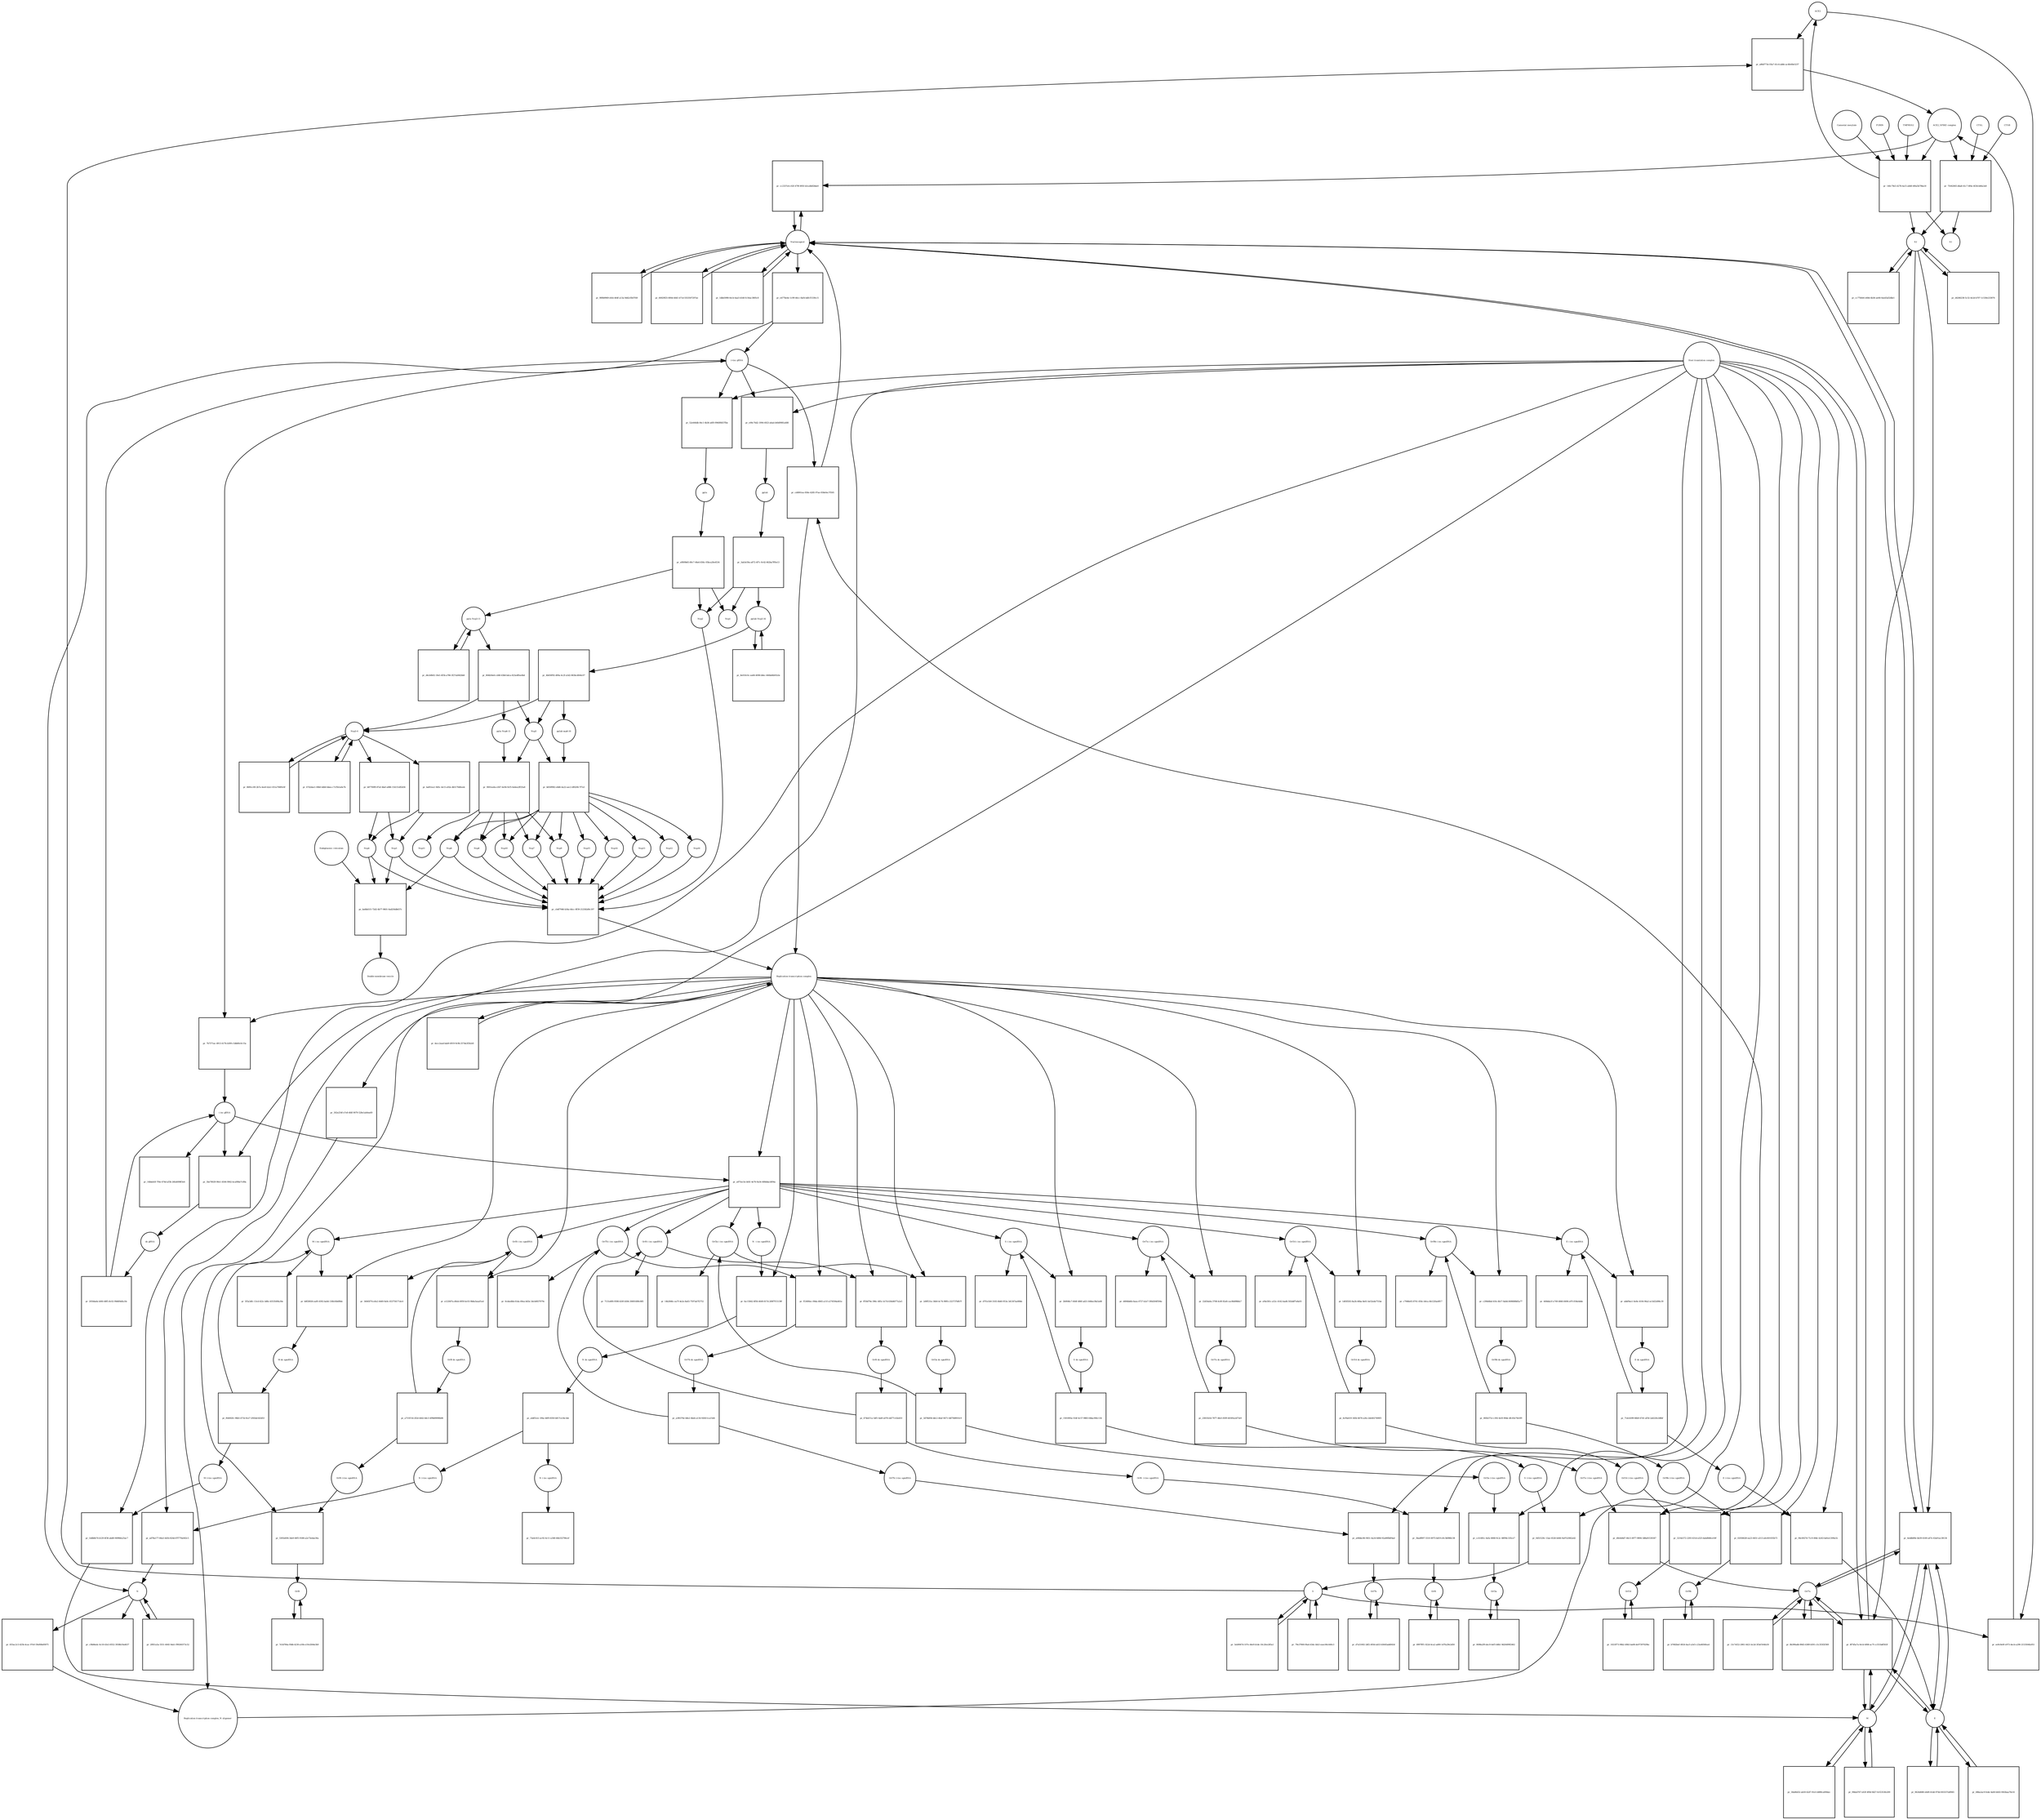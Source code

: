 strict digraph  {
ACE2 [annotation="", bipartite=0, cls=macromolecule, fontsize=4, label=ACE2, shape=circle];
"pr_a86d773e-03a7-41c4-ab8e-ac4fe60e5237" [annotation="", bipartite=1, cls=process, fontsize=4, label="pr_a86d773e-03a7-41c4-ab8e-ac4fe60e5237", shape=square];
"ACE2_SPIKE complex" [annotation="", bipartite=0, cls=complex, fontsize=4, label="ACE2_SPIKE complex", shape=circle];
S [annotation=urn_miriam_uniprot_P0DTC2, bipartite=0, cls=macromolecule, fontsize=4, label=S, shape=circle];
Nucleocapsid [annotation="urn_miriam_obo.go_GO%3A0019013", bipartite=0, cls=complex, fontsize=4, label=Nucleocapsid, shape=circle];
"pr_cc2337e4-c02f-479f-895f-b3ca4b82bbe0" [annotation="", bipartite=1, cls=process, fontsize=4, label="pr_cc2337e4-c02f-479f-895f-b3ca4b82bbe0", shape=square];
"pr_75042065-dba8-41c7-8f4e-4f20cb66a3e8" [annotation="", bipartite=1, cls=process, fontsize=4, label="pr_75042065-dba8-41c7-8f4e-4f20cb66a3e8", shape=square];
S2 [annotation=urn_miriam_interpro_IPR002552, bipartite=0, cls=macromolecule, fontsize=4, label=S2, shape=circle];
CTSB [annotation="", bipartite=0, cls=macromolecule, fontsize=4, label=CTSB, shape=circle];
CTSL [annotation="", bipartite=0, cls=macromolecule, fontsize=4, label=CTSL, shape=circle];
S1 [annotation=urn_miriam_interpro_IPR002551, bipartite=0, cls=macromolecule, fontsize=4, label=S1, shape=circle];
"pr_ee9c8e0f-e973-4ecb-a290-2153504fa951" [annotation="", bipartite=1, cls=process, fontsize=4, label="pr_ee9c8e0f-e973-4ecb-a290-2153504fa951", shape=square];
"pr_8f7d5a7a-0e1d-4f68-ac7f-cc551bdf563f" [annotation="", bipartite=1, cls=process, fontsize=4, label="pr_8f7d5a7a-0e1d-4f68-ac7f-cc551bdf563f", shape=square];
E [annotation=urn_miriam_uniprot_P0DTC4, bipartite=0, cls=macromolecule, fontsize=4, label=E, shape=circle];
M [annotation=urn_miriam_uniprot_P0DTC5, bipartite=0, cls=macromolecule, fontsize=4, label=M, shape=circle];
Orf7a [annotation=urn_miriam_uniprot_P0DTC7, bipartite=0, cls=macromolecule, fontsize=4, label=Orf7a, shape=circle];
"pr_e477be4e-1c99-46cc-8af4-bdfcf1539cc5" [annotation="", bipartite=1, cls=process, fontsize=4, label="pr_e477be4e-1c99-46cc-8af4-bdfcf1539cc5", shape=square];
"(+)ss gRNA" [annotation=urn_miriam_refseq_NC_045512, bipartite=0, cls="nucleic acid feature", fontsize=4, label="(+)ss gRNA", shape=circle];
N [annotation=urn_miriam_uniprot_P0DTC9, bipartite=0, cls="macromolecule multimer", fontsize=4, label=N, shape=circle];
"pr_989b9969-efeb-464f-a13a-9d42cfb47f49" [annotation="", bipartite=1, cls=process, fontsize=4, label="pr_989b9969-efeb-464f-a13a-9d42cfb47f49", shape=square];
"pr_60029f25-800d-40d1-b71d-5553507297ae" [annotation="", bipartite=1, cls=process, fontsize=4, label="pr_60029f25-800d-40d1-b71d-5553507297ae", shape=square];
"pr_c9b84edc-6c18-43e3-8552-3938b19a4637" [annotation="", bipartite=1, cls=process, fontsize=4, label="pr_c9b84edc-6c18-43e3-8552-3938b19a4637", shape=square];
"pr_2f851a5a-5551-4045-9ab1-f99260373c52" [annotation="", bipartite=1, cls=process, fontsize=4, label="pr_2f851a5a-5551-4045-9ab1-f99260373c52", shape=square];
"N (+)ss sgmRNA" [annotation=urn_miriam_ncbigene_43740575, bipartite=0, cls="nucleic acid feature", fontsize=4, label="N (+)ss sgmRNA", shape=circle];
"pr_ad78a177-66a5-4d1b-824d-87f770a043c5" [annotation="", bipartite=1, cls=process, fontsize=4, label="pr_ad78a177-66a5-4d1b-824d-87f770a043c5", shape=square];
"Host translation complex" [annotation="urn_miriam_obo.go_GO%3A0070992", bipartite=0, cls=complex, fontsize=4, label="Host translation complex", shape=circle];
"pr_1dbb5998-0ecb-4aa5-b540-fc56ac3805c8" [annotation="", bipartite=1, cls=process, fontsize=4, label="pr_1dbb5998-0ecb-4aa5-b540-fc56ac3805c8", shape=square];
"pr_140c79e5-4278-4a15-a8d0-4f6a5b79ba18" [annotation="", bipartite=1, cls=process, fontsize=4, label="pr_140c79e5-4278-4a15-a8d0-4f6a5b79ba18", shape=square];
FURIN [annotation="", bipartite=0, cls=macromolecule, fontsize=4, label=FURIN, shape=circle];
TMPRSS2 [annotation="", bipartite=0, cls=macromolecule, fontsize=4, label=TMPRSS2, shape=circle];
"Camostat mesylate" [annotation="urn_miriam_pubchem.compound_2536", bipartite=0, cls="simple chemical", fontsize=4, label="Camostat mesylate", shape=circle];
"pr_d4266238-5c32-4e2d-b707-1c530e233876" [annotation="", bipartite=1, cls=process, fontsize=4, label="pr_d4266238-5c32-4e2d-b707-1c530e233876", shape=square];
"Replication transcription complex_N oligomer" [annotation="", bipartite=0, cls=complex, fontsize=4, label="Replication transcription complex_N oligomer", shape=circle];
"pr_cd4901ea-058e-4285-97ae-058e0ec7f505" [annotation="", bipartite=1, cls=process, fontsize=4, label="pr_cd4901ea-058e-4285-97ae-058e0ec7f505", shape=square];
"Replication transcription complex" [annotation="", bipartite=0, cls=complex, fontsize=4, label="Replication transcription complex", shape=circle];
"pr_4eddb89e-bb39-4169-a47e-43a01ac38134" [annotation="", bipartite=1, cls=process, fontsize=4, label="pr_4eddb89e-bb39-4169-a47e-43a01ac38134", shape=square];
"pr_cc77b0e6-e68d-4b36-ae66-0aed3af2dbe1" [annotation="", bipartite=1, cls=process, fontsize=4, label="pr_cc77b0e6-e68d-4b36-ae66-0aed3af2dbe1", shape=square];
"pp1a Nsp3-11" [annotation=urn_miriam_uniprot_P0DTC1, bipartite=0, cls=macromolecule, fontsize=4, label="pp1a Nsp3-11", shape=circle];
"pr_804b56e6-cd48-43b8-bdca-823a4ffee4bd" [annotation="", bipartite=1, cls=process, fontsize=4, label="pr_804b56e6-cd48-43b8-bdca-823a4ffee4bd", shape=square];
"pp1a Nsp6-11" [annotation=urn_miriam_uniprot_P0DTC1, bipartite=0, cls=macromolecule, fontsize=4, label="pp1a Nsp6-11", shape=circle];
"Nsp3-4" [annotation="urn_miriam_ncbiprotein_YP_009725299|urn_miriam_ncbiprotein_YP_009725300", bipartite=0, cls=macromolecule, fontsize=4, label="Nsp3-4", shape=circle];
Nsp5 [annotation=urn_miriam_ncbiprotein_YP_009725301, bipartite=0, cls="macromolecule multimer", fontsize=4, label=Nsp5, shape=circle];
"Endoplasmic reticulum" [annotation="urn_miriam_obo.go_GO%3A0005783", bipartite=0, cls=complex, fontsize=4, label="Endoplasmic reticulum", shape=circle];
"pr_ba6bb515-72d2-4b77-9601-0ad256db637c" [annotation="", bipartite=1, cls=process, fontsize=4, label="pr_ba6bb515-72d2-4b77-9601-0ad256db637c", shape=square];
"Double-membrane vesicle" [annotation="urn_miriam_obo.go_GO%3A0039718", bipartite=0, cls=complex, fontsize=4, label="Double-membrane vesicle", shape=circle];
Nsp4 [annotation=urn_miriam_ncbiprotein_YP_009725300, bipartite=0, cls=macromolecule, fontsize=4, label=Nsp4, shape=circle];
Nsp3 [annotation=urn_miriam_ncbiprotein_YP_009725299, bipartite=0, cls=macromolecule, fontsize=4, label=Nsp3, shape=circle];
Nsp6 [annotation=urn_miriam_ncbiprotein_YP_009725302, bipartite=0, cls=macromolecule, fontsize=4, label=Nsp6, shape=circle];
"pr_d4cb0b02-18e5-4f3b-a786-3f27ab942bb0" [annotation="", bipartite=1, cls=process, fontsize=4, label="pr_d4cb0b02-18e5-4f3b-a786-3f27ab942bb0", shape=square];
"pr_86f0cc69-2b7a-4ee0-b2a1-651a706f0c6f" [annotation="", bipartite=1, cls=process, fontsize=4, label="pr_86f0cc69-2b7a-4ee0-b2a1-651a706f0c6f", shape=square];
"pp1ab Nsp3-16" [annotation=urn_miriam_uniprot_P0DTD1, bipartite=0, cls=macromolecule, fontsize=4, label="pp1ab Nsp3-16", shape=circle];
"pr_8e010c0c-ea68-4098-b8ec-666bd4b91b3e" [annotation="", bipartite=1, cls=process, fontsize=4, label="pr_8e010c0c-ea68-4098-b8ec-666bd4b91b3e", shape=square];
"pr_4b650f92-d09a-4c2f-a5d2-863bcd044c07" [annotation="", bipartite=1, cls=process, fontsize=4, label="pr_4b650f92-d09a-4c2f-a5d2-863bcd044c07", shape=square];
"pp1ab nsp6-16" [annotation=urn_miriam_uniprot_P0DTD1, bipartite=0, cls=macromolecule, fontsize=4, label="pp1ab nsp6-16", shape=circle];
"pr_58a86d32-ab59-42d7-91e5-b889ca0f4bec" [annotation="", bipartite=1, cls=process, fontsize=4, label="pr_58a86d32-ab59-42d7-91e5-b889ca0f4bec", shape=square];
"pr_9624d680-e6d9-41dd-974d-003337edf065" [annotation="", bipartite=1, cls=process, fontsize=4, label="pr_9624d680-e6d9-41dd-974d-003337edf065", shape=square];
"pr_79e37660-f6a4-43dc-bfa5-eaec66c440c3" [annotation="", bipartite=1, cls=process, fontsize=4, label="pr_79e37660-f6a4-43dc-bfa5-eaec66c440c3", shape=square];
"pr_99da4767-e63f-4f9d-9d27-0cf2353fe209" [annotation="", bipartite=1, cls=process, fontsize=4, label="pr_99da4767-e63f-4f9d-9d27-0cf2353fe209", shape=square];
"pr_68ba2ac9-fede-4a60-b643-f402baa70e16" [annotation="", bipartite=1, cls=process, fontsize=4, label="pr_68ba2ac9-fede-4a60-b643-f402baa70e16", shape=square];
"pr_5eb9047d-107e-44e9-b1de-10c2fee285a1" [annotation="", bipartite=1, cls=process, fontsize=4, label="pr_5eb9047d-107e-44e9-b1de-10c2fee285a1", shape=square];
"pr_13c7ef22-2061-4421-bc2d-3f3ef164fa50" [annotation="", bipartite=1, cls=process, fontsize=4, label="pr_13c7ef22-2061-4421-bc2d-3f3ef164fa50", shape=square];
Orf6 [annotation=urn_miriam_uniprot_P0DTC6, bipartite=0, cls=macromolecule, fontsize=4, label=Orf6, shape=circle];
"pr_8997fff1-022d-4ca2-ad00-1d7fa29e2d50" [annotation="", bipartite=1, cls=process, fontsize=4, label="pr_8997fff1-022d-4ca2-ad00-1d7fa29e2d50", shape=square];
Orf3a [annotation=urn_miriam_uniprot_P0DTC3, bipartite=0, cls=macromolecule, fontsize=4, label=Orf3a, shape=circle];
"pr_0698a2f9-dec9-4ef5-b8b1-9d26499f2462" [annotation="", bipartite=1, cls=process, fontsize=4, label="pr_0698a2f9-dec9-4ef5-b8b1-9d26499f2462", shape=square];
Orf8 [annotation=urn_miriam_uniprot_P0DTC8, bipartite=0, cls=macromolecule, fontsize=4, label=Orf8, shape=circle];
"pr_7e5d784a-f0db-4230-a10b-e19cd364e3b9" [annotation="", bipartite=1, cls=process, fontsize=4, label="pr_7e5d784a-f0db-4230-a10b-e19cd364e3b9", shape=square];
Orf9b [annotation=urn_miriam_uniprot_P0DTD2, bipartite=0, cls=macromolecule, fontsize=4, label=Orf9b, shape=circle];
"pr_b7682bef-4924-4acf-a3e5-c23a4656fea4" [annotation="", bipartite=1, cls=process, fontsize=4, label="pr_b7682bef-4924-4acf-a3e5-c23a4656fea4", shape=square];
Orf14 [annotation=urn_miriam_uniprot_P0DTD3, bipartite=0, cls=macromolecule, fontsize=4, label=Orf14, shape=circle];
"pr_1021ff73-96b2-49b5-ba08-de97397029bc" [annotation="", bipartite=1, cls=process, fontsize=4, label="pr_1021ff73-96b2-49b5-ba08-de97397029bc", shape=square];
Orf7b [annotation=urn_miriam_uniprot_P0DTD8, bipartite=0, cls=macromolecule, fontsize=4, label=Orf7b, shape=circle];
"pr_d7a51602-2df2-493d-ab53-b5645add043d" [annotation="", bipartite=1, cls=process, fontsize=4, label="pr_d7a51602-2df2-493d-ab53-b5645add043d", shape=square];
"pr_8b390adb-89d3-4389-b591-c5c355f2f369" [annotation="", bipartite=1, cls=process, fontsize=4, label="pr_8b390adb-89d3-4389-b591-c5c355f2f369", shape=square];
"M (+)ss sgmRNA" [annotation="", bipartite=0, cls="nucleic acid feature", fontsize=4, label="M (+)ss sgmRNA", shape=circle];
"pr_1ddb6b74-b129-4f36-abd8-9499bfa25ac7" [annotation="", bipartite=1, cls=process, fontsize=4, label="pr_1ddb6b74-b129-4f36-abd8-9499bfa25ac7", shape=square];
"E (+)ss sgmRNA" [annotation="", bipartite=0, cls="nucleic acid feature", fontsize=4, label="E (+)ss sgmRNA", shape=circle];
"pr_94c6927d-71c9-49dc-b243-befee1309a1b" [annotation="", bipartite=1, cls=process, fontsize=4, label="pr_94c6927d-71c9-49dc-b243-befee1309a1b", shape=square];
"S (+)ss sgmRNA" [annotation="", bipartite=0, cls="nucleic acid feature", fontsize=4, label="S (+)ss sgmRNA", shape=circle];
"pr_0d51529c-13ae-4526-b446-9a97a5062a42" [annotation="", bipartite=1, cls=process, fontsize=4, label="pr_0d51529c-13ae-4526-b446-9a97a5062a42", shape=square];
"Orf7a (+)ss sgmRNA" [annotation="", bipartite=0, cls="nucleic acid feature", fontsize=4, label="Orf7a (+)ss sgmRNA", shape=circle];
"pr_d0e4d4d7-46c5-4977-9894-3d8a81530347" [annotation="", bipartite=1, cls=process, fontsize=4, label="pr_d0e4d4d7-46c5-4977-9894-3d8a81530347", shape=square];
"Orf6  (+)ss sgmRNA" [annotation="", bipartite=0, cls="nucleic acid feature", fontsize=4, label="Orf6  (+)ss sgmRNA", shape=circle];
"pr_3badf897-5510-4975-bd19-e9c3bf88b138" [annotation="", bipartite=1, cls=process, fontsize=4, label="pr_3badf897-5510-4975-bd19-e9c3bf88b138", shape=square];
"Orf3a (+)ss sgmRNA" [annotation="", bipartite=0, cls="nucleic acid feature", fontsize=4, label="Orf3a (+)ss sgmRNA", shape=circle];
"pr_ccfc681c-4efa-4068-9c2c-48f94c335ce7" [annotation="", bipartite=1, cls=process, fontsize=4, label="pr_ccfc681c-4efa-4068-9c2c-48f94c335ce7", shape=square];
"Orf8 (+)ss sgmRNA" [annotation="", bipartite=0, cls="nucleic acid feature", fontsize=4, label="Orf8 (+)ss sgmRNA", shape=circle];
"pr_5305e694-3de9-40f5-9188-a2e73edae36a" [annotation="", bipartite=1, cls=process, fontsize=4, label="pr_5305e694-3de9-40f5-9188-a2e73edae36a", shape=square];
"Orf9b (+)ss sgmRNA" [annotation="", bipartite=0, cls="nucleic acid feature", fontsize=4, label="Orf9b (+)ss sgmRNA", shape=circle];
"pr_02036628-ea23-4651-a513-a6c601035b73" [annotation="", bipartite=1, cls=process, fontsize=4, label="pr_02036628-ea23-4651-a513-a6c601035b73", shape=square];
"Orf14 (+)ss sgmRNA" [annotation="", bipartite=0, cls="nucleic acid feature", fontsize=4, label="Orf14 (+)ss sgmRNA", shape=circle];
"pr_3216e572-2293-431d-a525-babd9d6ce50f" [annotation="", bipartite=1, cls=process, fontsize=4, label="pr_3216e572-2293-431d-a525-babd9d6ce50f", shape=square];
"Orf7b (+)ss sgmRNA" [annotation="", bipartite=0, cls="nucleic acid feature", fontsize=4, label="Orf7b (+)ss sgmRNA", shape=circle];
"pr_a06bbc86-9451-4a24-8d9d-92a80fb6f4ad" [annotation="", bipartite=1, cls=process, fontsize=4, label="pr_a06bbc86-9451-4a24-8d9d-92a80fb6f4ad", shape=square];
"(-)ss gRNA" [annotation=urn_miriam_refseq_NC_045512, bipartite=0, cls="nucleic acid feature", fontsize=4, label="(-)ss gRNA", shape=circle];
"pr_14bbeb5f-7f4e-474d-af3b-24fa6098f3e4" [annotation="", bipartite=1, cls=process, fontsize=4, label="pr_14bbeb5f-7f4e-474d-af3b-24fa6098f3e4", shape=square];
"pr_655ac2c5-425b-4cac-97e0-59ef68ef0075" [annotation="", bipartite=1, cls=process, fontsize=4, label="pr_655ac2c5-425b-4cac-97e0-59ef68ef0075", shape=square];
"pr_7b7371ac-4913-417b-b309-c5db80c0c15a" [annotation="", bipartite=1, cls=process, fontsize=4, label="pr_7b7371ac-4913-417b-b309-c5db80c0c15a", shape=square];
"M (-)ss sgmRNA" [annotation=urn_miriam_ncbigene_43740571, bipartite=0, cls="nucleic acid feature", fontsize=4, label="M (-)ss sgmRNA", shape=circle];
"pr_5f5a3dfc-13cd-422c-b8fe-4353549fa30e" [annotation="", bipartite=1, cls=process, fontsize=4, label="pr_5f5a3dfc-13cd-422c-b8fe-4353549fa30e", shape=square];
"E (-)ss sgmRNA" [annotation=urn_miriam_ncbigene_43740570, bipartite=0, cls="nucleic acid feature", fontsize=4, label="E (-)ss sgmRNA", shape=circle];
"pr_449dda1f-e749-4840-8496-e97c934e4dde" [annotation="", bipartite=1, cls=process, fontsize=4, label="pr_449dda1f-e749-4840-8496-e97c934e4dde", shape=square];
"S (-)ss sgmRNA" [annotation="", bipartite=0, cls="nucleic acid feature", fontsize=4, label="S (-)ss sgmRNA", shape=circle];
"pr_d7f1e1b9-3183-4b40-953e-3d1367ae80bb" [annotation="", bipartite=1, cls=process, fontsize=4, label="pr_d7f1e1b9-3183-4b40-953e-3d1367ae80bb", shape=square];
"Orf7a (-)ss sgmRNA" [annotation="", bipartite=0, cls="nucleic acid feature", fontsize=4, label="Orf7a (-)ss sgmRNA", shape=circle];
"pr_d494bb6b-0aea-4727-b2e7-5f6d204f594e" [annotation="", bipartite=1, cls=process, fontsize=4, label="pr_d494bb6b-0aea-4727-b2e7-5f6d204f594e", shape=square];
"Orf6 (-)ss sgmRNA" [annotation="", bipartite=0, cls="nucleic acid feature", fontsize=4, label="Orf6 (-)ss sgmRNA", shape=circle];
"pr_7131e8f8-9598-420f-b584-30691689c885" [annotation="", bipartite=1, cls=process, fontsize=4, label="pr_7131e8f8-9598-420f-b584-30691689c885", shape=square];
"Orf3a (-)ss sgmRNA" [annotation="", bipartite=0, cls="nucleic acid feature", fontsize=4, label="Orf3a (-)ss sgmRNA", shape=circle];
"pr_14b2846c-ea7f-4e2e-8a63-7597ab7f2752" [annotation="", bipartite=1, cls=process, fontsize=4, label="pr_14b2846c-ea7f-4e2e-8a63-7597ab7f2752", shape=square];
"Orf8 (-)ss sgmRNA" [annotation="", bipartite=0, cls="nucleic acid feature", fontsize=4, label="Orf8 (-)ss sgmRNA", shape=circle];
"pr_34045f74-e0e2-4449-9a9c-653756171dc4" [annotation="", bipartite=1, cls=process, fontsize=4, label="pr_34045f74-e0e2-4449-9a9c-653756171dc4", shape=square];
"Orf9b (-)ss sgmRNA" [annotation="", bipartite=0, cls="nucleic acid feature", fontsize=4, label="Orf9b (-)ss sgmRNA", shape=circle];
"pr_c7948e65-8741-456c-b0ca-4b122fae8f17" [annotation="", bipartite=1, cls=process, fontsize=4, label="pr_c7948e65-8741-456c-b0ca-4b122fae8f17", shape=square];
"Orf14 (-)ss sgmRNA" [annotation="", bipartite=0, cls="nucleic acid feature", fontsize=4, label="Orf14 (-)ss sgmRNA", shape=circle];
"pr_ef4e581c-a52c-4142-bad6-502ddf7e8a93" [annotation="", bipartite=1, cls=process, fontsize=4, label="pr_ef4e581c-a52c-4142-bad6-502ddf7e8a93", shape=square];
"Orf7b (-)ss sgmRNA" [annotation="", bipartite=0, cls="nucleic acid feature", fontsize=4, label="Orf7b (-)ss sgmRNA", shape=circle];
"pr_0cdeedbb-61da-49ea-b63e-3dcb0837079c" [annotation="", bipartite=1, cls=process, fontsize=4, label="pr_0cdeedbb-61da-49ea-b63e-3dcb0837079c", shape=square];
"pr_5be78029-90e1-4504-9942-bca99be7c89a" [annotation="", bipartite=1, cls=process, fontsize=4, label="pr_5be78029-90e1-4504-9942-bca99be7c89a", shape=square];
"ds gRNA" [annotation=urn_miriam_refseq_NC_045512, bipartite=0, cls="nucleic acid feature", fontsize=4, label="ds gRNA", shape=circle];
"pr_b8f28026-eaf0-4392-ba0d-136b16b6f8dc" [annotation="", bipartite=1, cls=process, fontsize=4, label="pr_b8f28026-eaf0-4392-ba0d-136b16b6f8dc", shape=square];
"M ds sgmRNA" [annotation="", bipartite=0, cls="nucleic acid feature", fontsize=4, label="M ds sgmRNA", shape=circle];
"pr_abbf9ee1-0e9e-4104-96a2-ec5d22d96c39" [annotation="", bipartite=1, cls=process, fontsize=4, label="pr_abbf9ee1-0e9e-4104-96a2-ec5d22d96c39", shape=square];
"E ds sgmRNA" [annotation="", bipartite=0, cls="nucleic acid feature", fontsize=4, label="E ds sgmRNA", shape=circle];
"pr_2b9046c7-664f-486f-ad21-648ee38a5a68" [annotation="", bipartite=1, cls=process, fontsize=4, label="pr_2b9046c7-664f-486f-ad21-648ee38a5a68", shape=square];
"S ds sgmRNA" [annotation="", bipartite=0, cls="nucleic acid feature", fontsize=4, label="S ds sgmRNA", shape=circle];
"pr_22d54a0a-3708-4c8f-82e8-cac86d98bfa7" [annotation="", bipartite=1, cls=process, fontsize=4, label="pr_22d54a0a-3708-4c8f-82e8-cac86d98bfa7", shape=square];
"Orf7a ds sgmRNA" [annotation="", bipartite=0, cls="nucleic acid feature", fontsize=4, label="Orf7a ds sgmRNA", shape=circle];
"pr_ff50d79e-396c-485c-b17d-636d4077a2e5" [annotation="", bipartite=1, cls=process, fontsize=4, label="pr_ff50d79e-396c-485c-b17d-636d4077a2e5", shape=square];
"Orf6 ds sgmRNA" [annotation="", bipartite=0, cls="nucleic acid feature", fontsize=4, label="Orf6 ds sgmRNA", shape=circle];
"pr_2d9f531e-34b9-4c74-99f0-c323737bfb7f" [annotation="", bipartite=1, cls=process, fontsize=4, label="pr_2d9f531e-34b9-4c74-99f0-c323737bfb7f", shape=square];
"Orf3a ds sgmRNA" [annotation="", bipartite=0, cls="nucleic acid feature", fontsize=4, label="Orf3a ds sgmRNA", shape=circle];
"pr_e122607a-d0eb-4959-bc03-9b8a5eaaf1ed" [annotation="", bipartite=1, cls=process, fontsize=4, label="pr_e122607a-d0eb-4959-bc03-9b8a5eaaf1ed", shape=square];
"Orf8 ds sgmRNA" [annotation="", bipartite=0, cls="nucleic acid feature", fontsize=4, label="Orf8 ds sgmRNA", shape=circle];
"pr_c290d4bd-41fe-4b17-8a8d-8496888d5a77" [annotation="", bipartite=1, cls=process, fontsize=4, label="pr_c290d4bd-41fe-4b17-8a8d-8496888d5a77", shape=square];
"Orf9b ds sgmRNA" [annotation="", bipartite=0, cls="nucleic acid feature", fontsize=4, label="Orf9b ds sgmRNA", shape=circle];
"pr_1d83f263-8a2b-46ba-8e61-be52ede751be" [annotation="", bipartite=1, cls=process, fontsize=4, label="pr_1d83f263-8a2b-46ba-8e61-be52ede751be", shape=square];
"Orf14 ds sgmRNA" [annotation="", bipartite=0, cls="nucleic acid feature", fontsize=4, label="Orf14 ds sgmRNA", shape=circle];
"pr_f53490ec-09da-4845-a11f-e274594a461e" [annotation="", bipartite=1, cls=process, fontsize=4, label="pr_f53490ec-09da-4845-a11f-e274594a461e", shape=square];
"Orf7b ds sgmRNA" [annotation="", bipartite=0, cls="nucleic acid feature", fontsize=4, label="Orf7b ds sgmRNA", shape=circle];
"pr_2050da6e-bf40-48f5-8c02-99d6f4dfa18c" [annotation="", bipartite=1, cls=process, fontsize=4, label="pr_2050da6e-bf40-48f5-8c02-99d6f4dfa18c", shape=square];
"pr_f64002fc-96b5-471b-9ce7-2f45de543d53" [annotation="", bipartite=1, cls=process, fontsize=4, label="pr_f64002fc-96b5-471b-9ce7-2f45de543d53", shape=square];
"pr_71dcb599-66b9-47d1-af56-2a622fe248bf" [annotation="", bipartite=1, cls=process, fontsize=4, label="pr_71dcb599-66b9-47d1-af56-2a622fe248bf", shape=square];
"pr_1501893a-554f-4c57-9883-fdbacf66c134" [annotation="", bipartite=1, cls=process, fontsize=4, label="pr_1501893a-554f-4c57-9883-fdbacf66c134", shape=square];
"pr_23831b54-7877-46e5-85f9-40305a2d73e9" [annotation="", bipartite=1, cls=process, fontsize=4, label="pr_23831b54-7877-46e5-85f9-40305a2d73e9", shape=square];
"pr_674eb7ca-5df1-4a6f-a076-ebf77c43ed10" [annotation="", bipartite=1, cls=process, fontsize=4, label="pr_674eb7ca-5df1-4a6f-a076-ebf77c43ed10", shape=square];
"pr_3d76bf04-ddc2-46af-9471-44f7fd8910c9" [annotation="", bipartite=1, cls=process, fontsize=4, label="pr_3d76bf04-ddc2-46af-9471-44f7fd8910c9", shape=square];
"pr_a715f154-2f2d-4442-b6c3-4f9b89096b06" [annotation="", bipartite=1, cls=process, fontsize=4, label="pr_a715f154-2f2d-4442-b6c3-4f9b89096b06", shape=square];
"pr_083b371e-c392-4e5f-89de-dfc65e70e5f9" [annotation="", bipartite=1, cls=process, fontsize=4, label="pr_083b371e-c392-4e5f-89de-dfc65e70e5f9", shape=square];
"pr_6cf0a619-345b-4676-a2fa-2de4027490f3" [annotation="", bipartite=1, cls=process, fontsize=4, label="pr_6cf0a619-345b-4676-a2fa-2de4027490f3", shape=square];
"pr_a3f6376e-b8e2-4beb-a134-92fd11ca15d4" [annotation="", bipartite=1, cls=process, fontsize=4, label="pr_a3f6376e-b8e2-4beb-a134-92fd11ca15d4", shape=square];
"N  (-)ss sgmRNA" [annotation=urn_miriam_ncbigene_43740575, bipartite=0, cls="nucleic acid feature", fontsize=4, label="N  (-)ss sgmRNA", shape=circle];
"pr_fac15842-8f56-4649-817d-289f7f15139f" [annotation="", bipartite=1, cls=process, fontsize=4, label="pr_fac15842-8f56-4649-817d-289f7f15139f", shape=square];
"N ds sgmRNA" [annotation="", bipartite=0, cls="nucleic acid feature", fontsize=4, label="N ds sgmRNA", shape=circle];
"pr_a4df3cec-3f4a-44f9-8350-b817ce34c3de" [annotation="", bipartite=1, cls=process, fontsize=4, label="pr_a4df3cec-3f4a-44f9-8350-b817ce34c3de", shape=square];
"N (-)ss sgmRNA" [annotation="", bipartite=0, cls="nucleic acid feature", fontsize=4, label="N (-)ss sgmRNA", shape=circle];
pp1ab [annotation=urn_miriam_uniprot_P0DTD1, bipartite=0, cls=macromolecule, fontsize=4, label=pp1ab, shape=circle];
"pr_3ab3e59a-a872-4f7c-9c42-662ba7ff0e13" [annotation="", bipartite=1, cls=process, fontsize=4, label="pr_3ab3e59a-a872-4f7c-9c42-662ba7ff0e13", shape=square];
Nsp2 [annotation=urn_miriam_ncbiprotein_YP_009725298, bipartite=0, cls=macromolecule, fontsize=4, label=Nsp2, shape=circle];
Nsp1 [annotation=urn_miriam_ncbiprotein_YP_009725297, bipartite=0, cls=macromolecule, fontsize=4, label=Nsp1, shape=circle];
pp1a [annotation=urn_miriam_uniprot_P0DTC1, bipartite=0, cls=macromolecule, fontsize=4, label=pp1a, shape=circle];
"pr_ef809b65-80c7-46e6-836c-05bca20e4534" [annotation="", bipartite=1, cls=process, fontsize=4, label="pr_ef809b65-80c7-46e6-836c-05bca20e4534", shape=square];
"pr_6742dae1-00b0-4db0-bbea-c7cf5b1a6e7b" [annotation="", bipartite=1, cls=process, fontsize=4, label="pr_6742dae1-00b0-4db0-bbea-c7cf5b1a6e7b", shape=square];
"pr_b87769f9-87af-4bef-a886-154151df2d36" [annotation="", bipartite=1, cls=process, fontsize=4, label="pr_b87769f9-87af-4bef-a886-154151df2d36", shape=square];
"pr_baf61ea1-9d5c-4e15-a92e-db5170dfeedc" [annotation="", bipartite=1, cls=process, fontsize=4, label="pr_baf61ea1-9d5c-4e15-a92e-db5170dfeedc", shape=square];
"pr_9001ea6a-e567-4e94-9cf5-6a6ea2ff25a8" [annotation="", bipartite=1, cls=process, fontsize=4, label="pr_9001ea6a-e567-4e94-9cf5-6a6ea2ff25a8", shape=square];
Nsp7 [annotation=urn_miriam_ncbiprotein_YP_009725303, bipartite=0, cls=macromolecule, fontsize=4, label=Nsp7, shape=circle];
Nsp8 [annotation=urn_miriam_ncbiprotein_YP_009725304, bipartite=0, cls=macromolecule, fontsize=4, label=Nsp8, shape=circle];
Nsp9 [annotation=urn_miriam_ncbiprotein_YP_009725305, bipartite=0, cls=macromolecule, fontsize=4, label=Nsp9, shape=circle];
Nsp10 [annotation=urn_miriam_ncbiprotein_YP_009725306, bipartite=0, cls=macromolecule, fontsize=4, label=Nsp10, shape=circle];
Nsp11 [annotation=urn_miriam_ncbiprotein_YP_009725312, bipartite=0, cls=macromolecule, fontsize=4, label=Nsp11, shape=circle];
"pr_b650f982-e8d6-4a22-aec2-df620fc7f7a5" [annotation="", bipartite=1, cls=process, fontsize=4, label="pr_b650f982-e8d6-4a22-aec2-df620fc7f7a5", shape=square];
Nsp13 [annotation=urn_miriam_ncbiprotein_YP_009725308, bipartite=0, cls=macromolecule, fontsize=4, label=Nsp13, shape=circle];
Nsp12 [annotation=urn_miriam_ncbiprotein_YP_009725307, bipartite=0, cls=macromolecule, fontsize=4, label=Nsp12, shape=circle];
Nsp16 [annotation=urn_miriam_ncbiprotein_YP_009725311, bipartite=0, cls=macromolecule, fontsize=4, label=Nsp16, shape=circle];
Nsp15 [annotation=urn_miriam_ncbiprotein_YP_009725310, bipartite=0, cls=macromolecule, fontsize=4, label=Nsp15, shape=circle];
Nsp14 [annotation=urn_miriam_ncbiprotein_YP_009725309, bipartite=0, cls=macromolecule, fontsize=4, label=Nsp14, shape=circle];
"pr_cb4f7946-b34a-44cc-8f39-212582d9c197" [annotation="", bipartite=1, cls=process, fontsize=4, label="pr_cb4f7946-b34a-44cc-8f39-212582d9c197", shape=square];
"pr_52e446db-04c1-4b36-a6f0-9940f6837fbe" [annotation="", bipartite=1, cls=process, fontsize=4, label="pr_52e446db-04c1-4b36-a6f0-9940f6837fbe", shape=square];
"pr_e90c76d2-1994-4923-a6ab-b40d9981a680" [annotation="", bipartite=1, cls=process, fontsize=4, label="pr_e90c76d2-1994-4923-a6ab-b40d9981a680", shape=square];
"pr_73a4c615-ac92-4c11-a348-44b332796cef" [annotation="", bipartite=1, cls=process, fontsize=4, label="pr_73a4c615-ac92-4c11-a348-44b332796cef", shape=square];
"pr_4ecc2aad-bab9-4919-9c9b-257de2f2b2d1" [annotation="", bipartite=1, cls=process, fontsize=4, label="pr_4ecc2aad-bab9-4919-9c9b-257de2f2b2d1", shape=square];
"pr_302e254f-e7e8-4fdf-9079-528e1ab0ea69" [annotation="", bipartite=1, cls=process, fontsize=4, label="pr_302e254f-e7e8-4fdf-9079-528e1ab0ea69", shape=square];
"pr_a875ec5e-bfd1-4e76-9a54-408ddacbf04a" [annotation="", bipartite=1, cls=process, fontsize=4, label="pr_a875ec5e-bfd1-4e76-9a54-408ddacbf04a", shape=square];
ACE2 -> "pr_a86d773e-03a7-41c4-ab8e-ac4fe60e5237"  [annotation="", interaction_type=consumption];
ACE2 -> "pr_ee9c8e0f-e973-4ecb-a290-2153504fa951"  [annotation="", interaction_type=consumption];
"pr_a86d773e-03a7-41c4-ab8e-ac4fe60e5237" -> "ACE2_SPIKE complex"  [annotation="", interaction_type=production];
"ACE2_SPIKE complex" -> "pr_cc2337e4-c02f-479f-895f-b3ca4b82bbe0"  [annotation="urn_miriam_pubmed_32142651|urn_miriam_pubmed_32094589|urn_miriam_taxonomy_2697049", interaction_type=stimulation];
"ACE2_SPIKE complex" -> "pr_75042065-dba8-41c7-8f4e-4f20cb66a3e8"  [annotation="", interaction_type=consumption];
"ACE2_SPIKE complex" -> "pr_140c79e5-4278-4a15-a8d0-4f6a5b79ba18"  [annotation="", interaction_type=consumption];
S -> "pr_a86d773e-03a7-41c4-ab8e-ac4fe60e5237"  [annotation="", interaction_type=consumption];
S -> "pr_ee9c8e0f-e973-4ecb-a290-2153504fa951"  [annotation="", interaction_type=consumption];
S -> "pr_79e37660-f6a4-43dc-bfa5-eaec66c440c3"  [annotation="", interaction_type=consumption];
S -> "pr_5eb9047d-107e-44e9-b1de-10c2fee285a1"  [annotation="", interaction_type=consumption];
Nucleocapsid -> "pr_cc2337e4-c02f-479f-895f-b3ca4b82bbe0"  [annotation="", interaction_type=consumption];
Nucleocapsid -> "pr_8f7d5a7a-0e1d-4f68-ac7f-cc551bdf563f"  [annotation="", interaction_type=consumption];
Nucleocapsid -> "pr_e477be4e-1c99-46cc-8af4-bdfcf1539cc5"  [annotation="", interaction_type=consumption];
Nucleocapsid -> "pr_989b9969-efeb-464f-a13a-9d42cfb47f49"  [annotation="", interaction_type=consumption];
Nucleocapsid -> "pr_60029f25-800d-40d1-b71d-5553507297ae"  [annotation="", interaction_type=consumption];
Nucleocapsid -> "pr_1dbb5998-0ecb-4aa5-b540-fc56ac3805c8"  [annotation="", interaction_type=consumption];
Nucleocapsid -> "pr_4eddb89e-bb39-4169-a47e-43a01ac38134"  [annotation="", interaction_type=consumption];
"pr_cc2337e4-c02f-479f-895f-b3ca4b82bbe0" -> Nucleocapsid  [annotation="", interaction_type=production];
"pr_75042065-dba8-41c7-8f4e-4f20cb66a3e8" -> S2  [annotation="", interaction_type=production];
"pr_75042065-dba8-41c7-8f4e-4f20cb66a3e8" -> S1  [annotation="", interaction_type=production];
S2 -> "pr_8f7d5a7a-0e1d-4f68-ac7f-cc551bdf563f"  [annotation="urn_miriam_pubmed_32142651|urn_miriam_pubmed_32094589|urn_miriam_pubmed_32047258|urn_miriam_taxonomy_2697049", interaction_type=stimulation];
S2 -> "pr_d4266238-5c32-4e2d-b707-1c530e233876"  [annotation="", interaction_type=consumption];
S2 -> "pr_4eddb89e-bb39-4169-a47e-43a01ac38134"  [annotation="urn_miriam_pubmed_32142651|urn_miriam_pubmed_32047258|urn_miriam_taxonomy_2697049", interaction_type=stimulation];
S2 -> "pr_cc77b0e6-e68d-4b36-ae66-0aed3af2dbe1"  [annotation="", interaction_type=consumption];
CTSB -> "pr_75042065-dba8-41c7-8f4e-4f20cb66a3e8"  [annotation="urn_miriam_pubmed_32142651|urn_miriam_taxonomy_2697049", interaction_type=catalysis];
CTSL -> "pr_75042065-dba8-41c7-8f4e-4f20cb66a3e8"  [annotation="urn_miriam_pubmed_32142651|urn_miriam_taxonomy_2697049", interaction_type=catalysis];
"pr_ee9c8e0f-e973-4ecb-a290-2153504fa951" -> "ACE2_SPIKE complex"  [annotation="", interaction_type=production];
"pr_8f7d5a7a-0e1d-4f68-ac7f-cc551bdf563f" -> Nucleocapsid  [annotation="", interaction_type=production];
"pr_8f7d5a7a-0e1d-4f68-ac7f-cc551bdf563f" -> E  [annotation="", interaction_type=production];
"pr_8f7d5a7a-0e1d-4f68-ac7f-cc551bdf563f" -> M  [annotation="", interaction_type=production];
"pr_8f7d5a7a-0e1d-4f68-ac7f-cc551bdf563f" -> Orf7a  [annotation="", interaction_type=production];
E -> "pr_8f7d5a7a-0e1d-4f68-ac7f-cc551bdf563f"  [annotation="", interaction_type=consumption];
E -> "pr_4eddb89e-bb39-4169-a47e-43a01ac38134"  [annotation="", interaction_type=consumption];
E -> "pr_9624d680-e6d9-41dd-974d-003337edf065"  [annotation="", interaction_type=consumption];
E -> "pr_68ba2ac9-fede-4a60-b643-f402baa70e16"  [annotation="", interaction_type=consumption];
M -> "pr_8f7d5a7a-0e1d-4f68-ac7f-cc551bdf563f"  [annotation="", interaction_type=consumption];
M -> "pr_4eddb89e-bb39-4169-a47e-43a01ac38134"  [annotation="", interaction_type=consumption];
M -> "pr_58a86d32-ab59-42d7-91e5-b889ca0f4bec"  [annotation="", interaction_type=consumption];
M -> "pr_99da4767-e63f-4f9d-9d27-0cf2353fe209"  [annotation="", interaction_type=consumption];
Orf7a -> "pr_8f7d5a7a-0e1d-4f68-ac7f-cc551bdf563f"  [annotation="", interaction_type=consumption];
Orf7a -> "pr_4eddb89e-bb39-4169-a47e-43a01ac38134"  [annotation="", interaction_type=consumption];
Orf7a -> "pr_13c7ef22-2061-4421-bc2d-3f3ef164fa50"  [annotation="", interaction_type=consumption];
Orf7a -> "pr_8b390adb-89d3-4389-b591-c5c355f2f369"  [annotation="", interaction_type=consumption];
"pr_e477be4e-1c99-46cc-8af4-bdfcf1539cc5" -> "(+)ss gRNA"  [annotation="", interaction_type=production];
"pr_e477be4e-1c99-46cc-8af4-bdfcf1539cc5" -> N  [annotation="", interaction_type=production];
"(+)ss gRNA" -> "pr_cd4901ea-058e-4285-97ae-058e0ec7f505"  [annotation="", interaction_type=consumption];
"(+)ss gRNA" -> "pr_7b7371ac-4913-417b-b309-c5db80c0c15a"  [annotation="", interaction_type=consumption];
"(+)ss gRNA" -> "pr_52e446db-04c1-4b36-a6f0-9940f6837fbe"  [annotation="", interaction_type=consumption];
"(+)ss gRNA" -> "pr_e90c76d2-1994-4923-a6ab-b40d9981a680"  [annotation="", interaction_type=consumption];
N -> "pr_c9b84edc-6c18-43e3-8552-3938b19a4637"  [annotation="", interaction_type=consumption];
N -> "pr_2f851a5a-5551-4045-9ab1-f99260373c52"  [annotation="", interaction_type=consumption];
N -> "pr_655ac2c5-425b-4cac-97e0-59ef68ef0075"  [annotation="", interaction_type=consumption];
"pr_989b9969-efeb-464f-a13a-9d42cfb47f49" -> Nucleocapsid  [annotation="", interaction_type=production];
"pr_60029f25-800d-40d1-b71d-5553507297ae" -> Nucleocapsid  [annotation="", interaction_type=production];
"pr_2f851a5a-5551-4045-9ab1-f99260373c52" -> N  [annotation="", interaction_type=production];
"N (+)ss sgmRNA" -> "pr_ad78a177-66a5-4d1b-824d-87f770a043c5"  [annotation="", interaction_type=consumption];
"pr_ad78a177-66a5-4d1b-824d-87f770a043c5" -> N  [annotation="", interaction_type=production];
"Host translation complex" -> "pr_ad78a177-66a5-4d1b-824d-87f770a043c5"  [annotation="", interaction_type="necessary stimulation"];
"Host translation complex" -> "pr_1ddb6b74-b129-4f36-abd8-9499bfa25ac7"  [annotation="urn_miriam_pubmed_31226023|urn_miriam_pubmed_27712623", interaction_type="necessary stimulation"];
"Host translation complex" -> "pr_94c6927d-71c9-49dc-b243-befee1309a1b"  [annotation="urn_miriam_pubmed_31226023|urn_miriam_pubmed_27712623", interaction_type="necessary stimulation"];
"Host translation complex" -> "pr_0d51529c-13ae-4526-b446-9a97a5062a42"  [annotation="urn_miriam_pubmed_31226023|urn_miriam_pubmed_27712623", interaction_type="necessary stimulation"];
"Host translation complex" -> "pr_d0e4d4d7-46c5-4977-9894-3d8a81530347"  [annotation="urn_miriam_pubmed_31226023|urn_miriam_pubmed_27712623", interaction_type="necessary stimulation"];
"Host translation complex" -> "pr_3badf897-5510-4975-bd19-e9c3bf88b138"  [annotation="urn_miriam_pubmed_31226023|urn_miriam_pubmed_27712623", interaction_type="necessary stimulation"];
"Host translation complex" -> "pr_ccfc681c-4efa-4068-9c2c-48f94c335ce7"  [annotation="urn_miriam_pubmed_31226023|urn_miriam_pubmed_27712623", interaction_type="necessary stimulation"];
"Host translation complex" -> "pr_5305e694-3de9-40f5-9188-a2e73edae36a"  [annotation="urn_miriam_pubmed_31226023|urn_miriam_pubmed_27712623", interaction_type="necessary stimulation"];
"Host translation complex" -> "pr_02036628-ea23-4651-a513-a6c601035b73"  [annotation="urn_miriam_pubmed_31226023|urn_miriam_pubmed_27712623", interaction_type="necessary stimulation"];
"Host translation complex" -> "pr_3216e572-2293-431d-a525-babd9d6ce50f"  [annotation="urn_miriam_pubmed_31226023|urn_miriam_pubmed_27712623", interaction_type="necessary stimulation"];
"Host translation complex" -> "pr_a06bbc86-9451-4a24-8d9d-92a80fb6f4ad"  [annotation="urn_miriam_pubmed_31226023|urn_miriam_pubmed_27712623", interaction_type="necessary stimulation"];
"Host translation complex" -> "pr_52e446db-04c1-4b36-a6f0-9940f6837fbe"  [annotation="urn_miriam_pubmed_31226023|urn_miriam_pubmed_27712623", interaction_type="necessary stimulation"];
"Host translation complex" -> "pr_e90c76d2-1994-4923-a6ab-b40d9981a680"  [annotation="urn_miriam_pubmed_31226023|urn_miriam_pubmed_27712623", interaction_type="necessary stimulation"];
"pr_1dbb5998-0ecb-4aa5-b540-fc56ac3805c8" -> Nucleocapsid  [annotation="", interaction_type=production];
"pr_140c79e5-4278-4a15-a8d0-4f6a5b79ba18" -> S2  [annotation="", interaction_type=production];
"pr_140c79e5-4278-4a15-a8d0-4f6a5b79ba18" -> ACE2  [annotation="", interaction_type=production];
"pr_140c79e5-4278-4a15-a8d0-4f6a5b79ba18" -> S1  [annotation="", interaction_type=production];
FURIN -> "pr_140c79e5-4278-4a15-a8d0-4f6a5b79ba18"  [annotation="urn_miriam_pubmed_32142651|urn_miriam_pubmed_32362314|urn_miriam_taxonomy_2697049", interaction_type=catalysis];
TMPRSS2 -> "pr_140c79e5-4278-4a15-a8d0-4f6a5b79ba18"  [annotation="urn_miriam_pubmed_32142651|urn_miriam_pubmed_32362314|urn_miriam_taxonomy_2697049", interaction_type=catalysis];
"Camostat mesylate" -> "pr_140c79e5-4278-4a15-a8d0-4f6a5b79ba18"  [annotation="urn_miriam_pubmed_32142651|urn_miriam_pubmed_32362314|urn_miriam_taxonomy_2697049", interaction_type=inhibition];
"pr_d4266238-5c32-4e2d-b707-1c530e233876" -> S2  [annotation="", interaction_type=production];
"Replication transcription complex_N oligomer" -> "pr_cd4901ea-058e-4285-97ae-058e0ec7f505"  [annotation="", interaction_type=consumption];
"pr_cd4901ea-058e-4285-97ae-058e0ec7f505" -> Nucleocapsid  [annotation="", interaction_type=production];
"pr_cd4901ea-058e-4285-97ae-058e0ec7f505" -> "Replication transcription complex"  [annotation="", interaction_type=production];
"Replication transcription complex" -> "pr_7b7371ac-4913-417b-b309-c5db80c0c15a"  [annotation="urn_miriam_pubmed_22438542|urn_miriam_taxonomy_11142", interaction_type="necessary stimulation"];
"Replication transcription complex" -> "pr_5be78029-90e1-4504-9942-bca99be7c89a"  [annotation="urn_miriam_pubmed_22438542|urn_miriam_taxonomy_11142", interaction_type="necessary stimulation"];
"Replication transcription complex" -> "pr_b8f28026-eaf0-4392-ba0d-136b16b6f8dc"  [annotation="urn_miriam_pubmed_22438542|urn_miriam_taxonomy_11142", interaction_type="necessary stimulation"];
"Replication transcription complex" -> "pr_abbf9ee1-0e9e-4104-96a2-ec5d22d96c39"  [annotation="urn_miriam_pubmed_22438542|urn_miriam_pubmed_11142", interaction_type="necessary stimulation"];
"Replication transcription complex" -> "pr_2b9046c7-664f-486f-ad21-648ee38a5a68"  [annotation="urn_miriam_pubmed_22438542|urn_miriam_pubmed_11142", interaction_type="necessary stimulation"];
"Replication transcription complex" -> "pr_22d54a0a-3708-4c8f-82e8-cac86d98bfa7"  [annotation="urn_miriam_pubmed_22438542|urn_miriam_taxonomy_11142", interaction_type="necessary stimulation"];
"Replication transcription complex" -> "pr_ff50d79e-396c-485c-b17d-636d4077a2e5"  [annotation="urn_miriam_pubmed_22438542|urn_miriam_taxonomy_11142", interaction_type="necessary stimulation"];
"Replication transcription complex" -> "pr_2d9f531e-34b9-4c74-99f0-c323737bfb7f"  [annotation="urn_miriam_pubmed_22438542|urn_miriam_taxonomy_11142", interaction_type="necessary stimulation"];
"Replication transcription complex" -> "pr_e122607a-d0eb-4959-bc03-9b8a5eaaf1ed"  [annotation="urn_miriam_pubmed_22438542|urn_miriam_taxonomy_11142", interaction_type="necessary stimulation"];
"Replication transcription complex" -> "pr_c290d4bd-41fe-4b17-8a8d-8496888d5a77"  [annotation="urn_miriam_pubmed_22438542|urn_miriam_taxonomy_11142", interaction_type="necessary stimulation"];
"Replication transcription complex" -> "pr_1d83f263-8a2b-46ba-8e61-be52ede751be"  [annotation="urn_miriam_pubmed_22438542|urn_miriam_taxonomy_11142", interaction_type="necessary stimulation"];
"Replication transcription complex" -> "pr_f53490ec-09da-4845-a11f-e274594a461e"  [annotation="urn_miriam_pubmed_22438542|urn_miriam_taxonomy_11142", interaction_type="necessary stimulation"];
"Replication transcription complex" -> "pr_fac15842-8f56-4649-817d-289f7f15139f"  [annotation="urn_miriam_pubmed_22438542|urn_miriam_taxonomy_11142", interaction_type="necessary stimulation"];
"Replication transcription complex" -> "pr_4ecc2aad-bab9-4919-9c9b-257de2f2b2d1"  [annotation="", interaction_type=consumption];
"Replication transcription complex" -> "pr_302e254f-e7e8-4fdf-9079-528e1ab0ea69"  [annotation="", interaction_type=consumption];
"Replication transcription complex" -> "pr_a875ec5e-bfd1-4e76-9a54-408ddacbf04a"  [annotation="urn_miriam_pubmed_8830530|urn_miriam_taxonomy_1138", interaction_type="necessary stimulation"];
"pr_4eddb89e-bb39-4169-a47e-43a01ac38134" -> Nucleocapsid  [annotation="", interaction_type=production];
"pr_4eddb89e-bb39-4169-a47e-43a01ac38134" -> Orf7a  [annotation="", interaction_type=production];
"pr_4eddb89e-bb39-4169-a47e-43a01ac38134" -> E  [annotation="", interaction_type=production];
"pr_4eddb89e-bb39-4169-a47e-43a01ac38134" -> M  [annotation="", interaction_type=production];
"pr_cc77b0e6-e68d-4b36-ae66-0aed3af2dbe1" -> S2  [annotation="", interaction_type=production];
"pp1a Nsp3-11" -> "pr_804b56e6-cd48-43b8-bdca-823a4ffee4bd"  [annotation="urn_miriam_pubmed_21203998|urn_miriam_taxonomy_228407|urn_miriam_pubmed_15564471|urn_miriam_taxonomy_228330", interaction_type=catalysis];
"pp1a Nsp3-11" -> "pr_d4cb0b02-18e5-4f3b-a786-3f27ab942bb0"  [annotation="", interaction_type=consumption];
"pr_804b56e6-cd48-43b8-bdca-823a4ffee4bd" -> "pp1a Nsp6-11"  [annotation="", interaction_type=production];
"pr_804b56e6-cd48-43b8-bdca-823a4ffee4bd" -> "Nsp3-4"  [annotation="", interaction_type=production];
"pr_804b56e6-cd48-43b8-bdca-823a4ffee4bd" -> Nsp5  [annotation="", interaction_type=production];
"pp1a Nsp6-11" -> "pr_9001ea6a-e567-4e94-9cf5-6a6ea2ff25a8"  [annotation="", interaction_type=consumption];
"Nsp3-4" -> "pr_86f0cc69-2b7a-4ee0-b2a1-651a706f0c6f"  [annotation="", interaction_type=consumption];
"Nsp3-4" -> "pr_6742dae1-00b0-4db0-bbea-c7cf5b1a6e7b"  [annotation="", interaction_type=consumption];
"Nsp3-4" -> "pr_b87769f9-87af-4bef-a886-154151df2d36"  [annotation="urn_miriam_pubmed_15564471|urn_miriam_taxonomy_228330", interaction_type=catalysis];
"Nsp3-4" -> "pr_baf61ea1-9d5c-4e15-a92e-db5170dfeedc"  [annotation="urn_miriam_pubmed_15564471|urn_miriam_taxonomy_228330", interaction_type=catalysis];
Nsp5 -> "pr_9001ea6a-e567-4e94-9cf5-6a6ea2ff25a8"  [annotation="urn_miriam_pubmed_11907209|urn_miriam_taxonomy_11142", interaction_type=catalysis];
Nsp5 -> "pr_b650f982-e8d6-4a22-aec2-df620fc7f7a5"  [annotation="urn_miriam_pubmed_11907209|urn_miriam_taxonomy_11142", interaction_type=catalysis];
"Endoplasmic reticulum" -> "pr_ba6bb515-72d2-4b77-9601-0ad256db637c"  [annotation="", interaction_type=consumption];
"pr_ba6bb515-72d2-4b77-9601-0ad256db637c" -> "Double-membrane vesicle"  [annotation="", interaction_type=production];
Nsp4 -> "pr_ba6bb515-72d2-4b77-9601-0ad256db637c"  [annotation="urn_miriam_pubmed_23943763|urn_miriam_taxonomy_227984", interaction_type=modulation];
Nsp4 -> "pr_cb4f7946-b34a-44cc-8f39-212582d9c197"  [annotation="", interaction_type=consumption];
Nsp3 -> "pr_ba6bb515-72d2-4b77-9601-0ad256db637c"  [annotation="urn_miriam_pubmed_23943763|urn_miriam_taxonomy_227984", interaction_type=modulation];
Nsp3 -> "pr_cb4f7946-b34a-44cc-8f39-212582d9c197"  [annotation="", interaction_type=consumption];
Nsp6 -> "pr_ba6bb515-72d2-4b77-9601-0ad256db637c"  [annotation="urn_miriam_pubmed_23943763|urn_miriam_taxonomy_227984", interaction_type=modulation];
Nsp6 -> "pr_cb4f7946-b34a-44cc-8f39-212582d9c197"  [annotation="", interaction_type=consumption];
"pr_d4cb0b02-18e5-4f3b-a786-3f27ab942bb0" -> "pp1a Nsp3-11"  [annotation="", interaction_type=production];
"pr_86f0cc69-2b7a-4ee0-b2a1-651a706f0c6f" -> "Nsp3-4"  [annotation="", interaction_type=production];
"pp1ab Nsp3-16" -> "pr_8e010c0c-ea68-4098-b8ec-666bd4b91b3e"  [annotation="", interaction_type=consumption];
"pp1ab Nsp3-16" -> "pr_4b650f92-d09a-4c2f-a5d2-863bcd044c07"  [annotation="urn_miriam_pubmed_21203998|urn_miriam_taxonomy_228407|urn_miriam_pubmed_15564471|urn_miriam_taxonomy_228330", interaction_type=catalysis];
"pr_8e010c0c-ea68-4098-b8ec-666bd4b91b3e" -> "pp1ab Nsp3-16"  [annotation="", interaction_type=production];
"pr_4b650f92-d09a-4c2f-a5d2-863bcd044c07" -> "pp1ab nsp6-16"  [annotation="", interaction_type=production];
"pr_4b650f92-d09a-4c2f-a5d2-863bcd044c07" -> Nsp5  [annotation="", interaction_type=production];
"pr_4b650f92-d09a-4c2f-a5d2-863bcd044c07" -> "Nsp3-4"  [annotation="", interaction_type=production];
"pp1ab nsp6-16" -> "pr_b650f982-e8d6-4a22-aec2-df620fc7f7a5"  [annotation="", interaction_type=consumption];
"pr_58a86d32-ab59-42d7-91e5-b889ca0f4bec" -> M  [annotation="", interaction_type=production];
"pr_9624d680-e6d9-41dd-974d-003337edf065" -> E  [annotation="", interaction_type=production];
"pr_79e37660-f6a4-43dc-bfa5-eaec66c440c3" -> S  [annotation="", interaction_type=production];
"pr_99da4767-e63f-4f9d-9d27-0cf2353fe209" -> M  [annotation="", interaction_type=production];
"pr_68ba2ac9-fede-4a60-b643-f402baa70e16" -> E  [annotation="", interaction_type=production];
"pr_5eb9047d-107e-44e9-b1de-10c2fee285a1" -> S  [annotation="", interaction_type=production];
"pr_13c7ef22-2061-4421-bc2d-3f3ef164fa50" -> Orf7a  [annotation="", interaction_type=production];
Orf6 -> "pr_8997fff1-022d-4ca2-ad00-1d7fa29e2d50"  [annotation="", interaction_type=consumption];
"pr_8997fff1-022d-4ca2-ad00-1d7fa29e2d50" -> Orf6  [annotation="", interaction_type=production];
Orf3a -> "pr_0698a2f9-dec9-4ef5-b8b1-9d26499f2462"  [annotation="", interaction_type=consumption];
"pr_0698a2f9-dec9-4ef5-b8b1-9d26499f2462" -> Orf3a  [annotation="", interaction_type=production];
Orf8 -> "pr_7e5d784a-f0db-4230-a10b-e19cd364e3b9"  [annotation="", interaction_type=consumption];
"pr_7e5d784a-f0db-4230-a10b-e19cd364e3b9" -> Orf8  [annotation="", interaction_type=production];
Orf9b -> "pr_b7682bef-4924-4acf-a3e5-c23a4656fea4"  [annotation="", interaction_type=consumption];
"pr_b7682bef-4924-4acf-a3e5-c23a4656fea4" -> Orf9b  [annotation="", interaction_type=production];
Orf14 -> "pr_1021ff73-96b2-49b5-ba08-de97397029bc"  [annotation="", interaction_type=consumption];
"pr_1021ff73-96b2-49b5-ba08-de97397029bc" -> Orf14  [annotation="", interaction_type=production];
Orf7b -> "pr_d7a51602-2df2-493d-ab53-b5645add043d"  [annotation="", interaction_type=consumption];
"pr_d7a51602-2df2-493d-ab53-b5645add043d" -> Orf7b  [annotation="", interaction_type=production];
"pr_8b390adb-89d3-4389-b591-c5c355f2f369" -> Orf7a  [annotation="", interaction_type=production];
"M (+)ss sgmRNA" -> "pr_1ddb6b74-b129-4f36-abd8-9499bfa25ac7"  [annotation="", interaction_type=consumption];
"pr_1ddb6b74-b129-4f36-abd8-9499bfa25ac7" -> M  [annotation="", interaction_type=production];
"E (+)ss sgmRNA" -> "pr_94c6927d-71c9-49dc-b243-befee1309a1b"  [annotation="", interaction_type=consumption];
"pr_94c6927d-71c9-49dc-b243-befee1309a1b" -> E  [annotation="", interaction_type=production];
"S (+)ss sgmRNA" -> "pr_0d51529c-13ae-4526-b446-9a97a5062a42"  [annotation="", interaction_type=consumption];
"pr_0d51529c-13ae-4526-b446-9a97a5062a42" -> S  [annotation="", interaction_type=production];
"Orf7a (+)ss sgmRNA" -> "pr_d0e4d4d7-46c5-4977-9894-3d8a81530347"  [annotation="", interaction_type=consumption];
"pr_d0e4d4d7-46c5-4977-9894-3d8a81530347" -> Orf7a  [annotation="", interaction_type=production];
"Orf6  (+)ss sgmRNA" -> "pr_3badf897-5510-4975-bd19-e9c3bf88b138"  [annotation="", interaction_type=consumption];
"pr_3badf897-5510-4975-bd19-e9c3bf88b138" -> Orf6  [annotation="", interaction_type=production];
"Orf3a (+)ss sgmRNA" -> "pr_ccfc681c-4efa-4068-9c2c-48f94c335ce7"  [annotation="", interaction_type=consumption];
"pr_ccfc681c-4efa-4068-9c2c-48f94c335ce7" -> Orf3a  [annotation="", interaction_type=production];
"Orf8 (+)ss sgmRNA" -> "pr_5305e694-3de9-40f5-9188-a2e73edae36a"  [annotation="", interaction_type=consumption];
"pr_5305e694-3de9-40f5-9188-a2e73edae36a" -> Orf8  [annotation="", interaction_type=production];
"Orf9b (+)ss sgmRNA" -> "pr_02036628-ea23-4651-a513-a6c601035b73"  [annotation="", interaction_type=consumption];
"pr_02036628-ea23-4651-a513-a6c601035b73" -> Orf9b  [annotation="", interaction_type=production];
"Orf14 (+)ss sgmRNA" -> "pr_3216e572-2293-431d-a525-babd9d6ce50f"  [annotation="", interaction_type=consumption];
"pr_3216e572-2293-431d-a525-babd9d6ce50f" -> Orf14  [annotation="", interaction_type=production];
"Orf7b (+)ss sgmRNA" -> "pr_a06bbc86-9451-4a24-8d9d-92a80fb6f4ad"  [annotation="", interaction_type=consumption];
"pr_a06bbc86-9451-4a24-8d9d-92a80fb6f4ad" -> Orf7b  [annotation="", interaction_type=production];
"(-)ss gRNA" -> "pr_14bbeb5f-7f4e-474d-af3b-24fa6098f3e4"  [annotation="", interaction_type=consumption];
"(-)ss gRNA" -> "pr_5be78029-90e1-4504-9942-bca99be7c89a"  [annotation="", interaction_type=consumption];
"(-)ss gRNA" -> "pr_a875ec5e-bfd1-4e76-9a54-408ddacbf04a"  [annotation="", interaction_type=consumption];
"pr_655ac2c5-425b-4cac-97e0-59ef68ef0075" -> "Replication transcription complex_N oligomer"  [annotation="", interaction_type=production];
"pr_7b7371ac-4913-417b-b309-c5db80c0c15a" -> "(-)ss gRNA"  [annotation="", interaction_type=production];
"M (-)ss sgmRNA" -> "pr_5f5a3dfc-13cd-422c-b8fe-4353549fa30e"  [annotation="", interaction_type=consumption];
"M (-)ss sgmRNA" -> "pr_b8f28026-eaf0-4392-ba0d-136b16b6f8dc"  [annotation="", interaction_type=consumption];
"E (-)ss sgmRNA" -> "pr_449dda1f-e749-4840-8496-e97c934e4dde"  [annotation="", interaction_type=consumption];
"E (-)ss sgmRNA" -> "pr_abbf9ee1-0e9e-4104-96a2-ec5d22d96c39"  [annotation="", interaction_type=consumption];
"S (-)ss sgmRNA" -> "pr_d7f1e1b9-3183-4b40-953e-3d1367ae80bb"  [annotation="", interaction_type=consumption];
"S (-)ss sgmRNA" -> "pr_2b9046c7-664f-486f-ad21-648ee38a5a68"  [annotation="", interaction_type=consumption];
"Orf7a (-)ss sgmRNA" -> "pr_d494bb6b-0aea-4727-b2e7-5f6d204f594e"  [annotation="", interaction_type=consumption];
"Orf7a (-)ss sgmRNA" -> "pr_22d54a0a-3708-4c8f-82e8-cac86d98bfa7"  [annotation="", interaction_type=consumption];
"Orf6 (-)ss sgmRNA" -> "pr_7131e8f8-9598-420f-b584-30691689c885"  [annotation="", interaction_type=consumption];
"Orf6 (-)ss sgmRNA" -> "pr_ff50d79e-396c-485c-b17d-636d4077a2e5"  [annotation="", interaction_type=consumption];
"Orf3a (-)ss sgmRNA" -> "pr_14b2846c-ea7f-4e2e-8a63-7597ab7f2752"  [annotation="", interaction_type=consumption];
"Orf3a (-)ss sgmRNA" -> "pr_2d9f531e-34b9-4c74-99f0-c323737bfb7f"  [annotation="", interaction_type=consumption];
"Orf8 (-)ss sgmRNA" -> "pr_34045f74-e0e2-4449-9a9c-653756171dc4"  [annotation="", interaction_type=consumption];
"Orf8 (-)ss sgmRNA" -> "pr_e122607a-d0eb-4959-bc03-9b8a5eaaf1ed"  [annotation="", interaction_type=consumption];
"Orf9b (-)ss sgmRNA" -> "pr_c7948e65-8741-456c-b0ca-4b122fae8f17"  [annotation="", interaction_type=consumption];
"Orf9b (-)ss sgmRNA" -> "pr_c290d4bd-41fe-4b17-8a8d-8496888d5a77"  [annotation="", interaction_type=consumption];
"Orf14 (-)ss sgmRNA" -> "pr_ef4e581c-a52c-4142-bad6-502ddf7e8a93"  [annotation="", interaction_type=consumption];
"Orf14 (-)ss sgmRNA" -> "pr_1d83f263-8a2b-46ba-8e61-be52ede751be"  [annotation="", interaction_type=consumption];
"Orf7b (-)ss sgmRNA" -> "pr_0cdeedbb-61da-49ea-b63e-3dcb0837079c"  [annotation="", interaction_type=consumption];
"Orf7b (-)ss sgmRNA" -> "pr_f53490ec-09da-4845-a11f-e274594a461e"  [annotation="", interaction_type=consumption];
"pr_5be78029-90e1-4504-9942-bca99be7c89a" -> "ds gRNA"  [annotation="", interaction_type=production];
"ds gRNA" -> "pr_2050da6e-bf40-48f5-8c02-99d6f4dfa18c"  [annotation="", interaction_type=consumption];
"pr_b8f28026-eaf0-4392-ba0d-136b16b6f8dc" -> "M ds sgmRNA"  [annotation="", interaction_type=production];
"M ds sgmRNA" -> "pr_f64002fc-96b5-471b-9ce7-2f45de543d53"  [annotation="", interaction_type=consumption];
"pr_abbf9ee1-0e9e-4104-96a2-ec5d22d96c39" -> "E ds sgmRNA"  [annotation="", interaction_type=production];
"E ds sgmRNA" -> "pr_71dcb599-66b9-47d1-af56-2a622fe248bf"  [annotation="", interaction_type=consumption];
"pr_2b9046c7-664f-486f-ad21-648ee38a5a68" -> "S ds sgmRNA"  [annotation="", interaction_type=production];
"S ds sgmRNA" -> "pr_1501893a-554f-4c57-9883-fdbacf66c134"  [annotation="", interaction_type=consumption];
"pr_22d54a0a-3708-4c8f-82e8-cac86d98bfa7" -> "Orf7a ds sgmRNA"  [annotation="", interaction_type=production];
"Orf7a ds sgmRNA" -> "pr_23831b54-7877-46e5-85f9-40305a2d73e9"  [annotation="", interaction_type=consumption];
"pr_ff50d79e-396c-485c-b17d-636d4077a2e5" -> "Orf6 ds sgmRNA"  [annotation="", interaction_type=production];
"Orf6 ds sgmRNA" -> "pr_674eb7ca-5df1-4a6f-a076-ebf77c43ed10"  [annotation="", interaction_type=consumption];
"pr_2d9f531e-34b9-4c74-99f0-c323737bfb7f" -> "Orf3a ds sgmRNA"  [annotation="", interaction_type=production];
"Orf3a ds sgmRNA" -> "pr_3d76bf04-ddc2-46af-9471-44f7fd8910c9"  [annotation="", interaction_type=consumption];
"pr_e122607a-d0eb-4959-bc03-9b8a5eaaf1ed" -> "Orf8 ds sgmRNA"  [annotation="", interaction_type=production];
"Orf8 ds sgmRNA" -> "pr_a715f154-2f2d-4442-b6c3-4f9b89096b06"  [annotation="", interaction_type=consumption];
"pr_c290d4bd-41fe-4b17-8a8d-8496888d5a77" -> "Orf9b ds sgmRNA"  [annotation="", interaction_type=production];
"Orf9b ds sgmRNA" -> "pr_083b371e-c392-4e5f-89de-dfc65e70e5f9"  [annotation="", interaction_type=consumption];
"pr_1d83f263-8a2b-46ba-8e61-be52ede751be" -> "Orf14 ds sgmRNA"  [annotation="", interaction_type=production];
"Orf14 ds sgmRNA" -> "pr_6cf0a619-345b-4676-a2fa-2de4027490f3"  [annotation="", interaction_type=consumption];
"pr_f53490ec-09da-4845-a11f-e274594a461e" -> "Orf7b ds sgmRNA"  [annotation="", interaction_type=production];
"Orf7b ds sgmRNA" -> "pr_a3f6376e-b8e2-4beb-a134-92fd11ca15d4"  [annotation="", interaction_type=consumption];
"pr_2050da6e-bf40-48f5-8c02-99d6f4dfa18c" -> "(-)ss gRNA"  [annotation="", interaction_type=production];
"pr_2050da6e-bf40-48f5-8c02-99d6f4dfa18c" -> "(+)ss gRNA"  [annotation="", interaction_type=production];
"pr_f64002fc-96b5-471b-9ce7-2f45de543d53" -> "M (-)ss sgmRNA"  [annotation="", interaction_type=production];
"pr_f64002fc-96b5-471b-9ce7-2f45de543d53" -> "M (+)ss sgmRNA"  [annotation="", interaction_type=production];
"pr_71dcb599-66b9-47d1-af56-2a622fe248bf" -> "E (-)ss sgmRNA"  [annotation="", interaction_type=production];
"pr_71dcb599-66b9-47d1-af56-2a622fe248bf" -> "E (+)ss sgmRNA"  [annotation="", interaction_type=production];
"pr_1501893a-554f-4c57-9883-fdbacf66c134" -> "S (-)ss sgmRNA"  [annotation="", interaction_type=production];
"pr_1501893a-554f-4c57-9883-fdbacf66c134" -> "S (+)ss sgmRNA"  [annotation="", interaction_type=production];
"pr_23831b54-7877-46e5-85f9-40305a2d73e9" -> "Orf7a (-)ss sgmRNA"  [annotation="", interaction_type=production];
"pr_23831b54-7877-46e5-85f9-40305a2d73e9" -> "Orf7a (+)ss sgmRNA"  [annotation="", interaction_type=production];
"pr_674eb7ca-5df1-4a6f-a076-ebf77c43ed10" -> "Orf6 (-)ss sgmRNA"  [annotation="", interaction_type=production];
"pr_674eb7ca-5df1-4a6f-a076-ebf77c43ed10" -> "Orf6  (+)ss sgmRNA"  [annotation="", interaction_type=production];
"pr_3d76bf04-ddc2-46af-9471-44f7fd8910c9" -> "Orf3a (-)ss sgmRNA"  [annotation="", interaction_type=production];
"pr_3d76bf04-ddc2-46af-9471-44f7fd8910c9" -> "Orf3a (+)ss sgmRNA"  [annotation="", interaction_type=production];
"pr_a715f154-2f2d-4442-b6c3-4f9b89096b06" -> "Orf8 (-)ss sgmRNA"  [annotation="", interaction_type=production];
"pr_a715f154-2f2d-4442-b6c3-4f9b89096b06" -> "Orf8 (+)ss sgmRNA"  [annotation="", interaction_type=production];
"pr_083b371e-c392-4e5f-89de-dfc65e70e5f9" -> "Orf9b (-)ss sgmRNA"  [annotation="", interaction_type=production];
"pr_083b371e-c392-4e5f-89de-dfc65e70e5f9" -> "Orf9b (+)ss sgmRNA"  [annotation="", interaction_type=production];
"pr_6cf0a619-345b-4676-a2fa-2de4027490f3" -> "Orf14 (-)ss sgmRNA"  [annotation="", interaction_type=production];
"pr_6cf0a619-345b-4676-a2fa-2de4027490f3" -> "Orf14 (+)ss sgmRNA"  [annotation="", interaction_type=production];
"pr_a3f6376e-b8e2-4beb-a134-92fd11ca15d4" -> "Orf7b (-)ss sgmRNA"  [annotation="", interaction_type=production];
"pr_a3f6376e-b8e2-4beb-a134-92fd11ca15d4" -> "Orf7b (+)ss sgmRNA"  [annotation="", interaction_type=production];
"N  (-)ss sgmRNA" -> "pr_fac15842-8f56-4649-817d-289f7f15139f"  [annotation="", interaction_type=consumption];
"pr_fac15842-8f56-4649-817d-289f7f15139f" -> "N ds sgmRNA"  [annotation="", interaction_type=production];
"N ds sgmRNA" -> "pr_a4df3cec-3f4a-44f9-8350-b817ce34c3de"  [annotation="", interaction_type=consumption];
"pr_a4df3cec-3f4a-44f9-8350-b817ce34c3de" -> "N (-)ss sgmRNA"  [annotation="", interaction_type=production];
"pr_a4df3cec-3f4a-44f9-8350-b817ce34c3de" -> "N (+)ss sgmRNA"  [annotation="", interaction_type=production];
"N (-)ss sgmRNA" -> "pr_73a4c615-ac92-4c11-a348-44b332796cef"  [annotation="", interaction_type=consumption];
pp1ab -> "pr_3ab3e59a-a872-4f7c-9c42-662ba7ff0e13"  [annotation="urn_miriam_pubmed_15564471|urn_miriam_taxonomy_228330", interaction_type=catalysis];
"pr_3ab3e59a-a872-4f7c-9c42-662ba7ff0e13" -> "pp1ab Nsp3-16"  [annotation="", interaction_type=production];
"pr_3ab3e59a-a872-4f7c-9c42-662ba7ff0e13" -> Nsp2  [annotation="", interaction_type=production];
"pr_3ab3e59a-a872-4f7c-9c42-662ba7ff0e13" -> Nsp1  [annotation="", interaction_type=production];
Nsp2 -> "pr_cb4f7946-b34a-44cc-8f39-212582d9c197"  [annotation="", interaction_type=consumption];
pp1a -> "pr_ef809b65-80c7-46e6-836c-05bca20e4534"  [annotation="urn_miriam_pubmed_15564471|urn_miriam_taxonomy_228330", interaction_type=catalysis];
"pr_ef809b65-80c7-46e6-836c-05bca20e4534" -> "pp1a Nsp3-11"  [annotation="", interaction_type=production];
"pr_ef809b65-80c7-46e6-836c-05bca20e4534" -> Nsp2  [annotation="", interaction_type=production];
"pr_ef809b65-80c7-46e6-836c-05bca20e4534" -> Nsp1  [annotation="", interaction_type=production];
"pr_6742dae1-00b0-4db0-bbea-c7cf5b1a6e7b" -> "Nsp3-4"  [annotation="", interaction_type=production];
"pr_b87769f9-87af-4bef-a886-154151df2d36" -> Nsp4  [annotation="", interaction_type=production];
"pr_b87769f9-87af-4bef-a886-154151df2d36" -> Nsp3  [annotation="", interaction_type=production];
"pr_baf61ea1-9d5c-4e15-a92e-db5170dfeedc" -> Nsp3  [annotation="", interaction_type=production];
"pr_baf61ea1-9d5c-4e15-a92e-db5170dfeedc" -> Nsp4  [annotation="", interaction_type=production];
"pr_9001ea6a-e567-4e94-9cf5-6a6ea2ff25a8" -> Nsp6  [annotation="", interaction_type=production];
"pr_9001ea6a-e567-4e94-9cf5-6a6ea2ff25a8" -> Nsp7  [annotation="", interaction_type=production];
"pr_9001ea6a-e567-4e94-9cf5-6a6ea2ff25a8" -> Nsp8  [annotation="", interaction_type=production];
"pr_9001ea6a-e567-4e94-9cf5-6a6ea2ff25a8" -> Nsp9  [annotation="", interaction_type=production];
"pr_9001ea6a-e567-4e94-9cf5-6a6ea2ff25a8" -> Nsp10  [annotation="", interaction_type=production];
"pr_9001ea6a-e567-4e94-9cf5-6a6ea2ff25a8" -> Nsp11  [annotation="", interaction_type=production];
Nsp7 -> "pr_cb4f7946-b34a-44cc-8f39-212582d9c197"  [annotation="", interaction_type=consumption];
Nsp8 -> "pr_cb4f7946-b34a-44cc-8f39-212582d9c197"  [annotation="", interaction_type=consumption];
Nsp9 -> "pr_cb4f7946-b34a-44cc-8f39-212582d9c197"  [annotation="", interaction_type=consumption];
Nsp10 -> "pr_cb4f7946-b34a-44cc-8f39-212582d9c197"  [annotation="", interaction_type=consumption];
"pr_b650f982-e8d6-4a22-aec2-df620fc7f7a5" -> Nsp13  [annotation="", interaction_type=production];
"pr_b650f982-e8d6-4a22-aec2-df620fc7f7a5" -> Nsp12  [annotation="", interaction_type=production];
"pr_b650f982-e8d6-4a22-aec2-df620fc7f7a5" -> Nsp10  [annotation="", interaction_type=production];
"pr_b650f982-e8d6-4a22-aec2-df620fc7f7a5" -> Nsp9  [annotation="", interaction_type=production];
"pr_b650f982-e8d6-4a22-aec2-df620fc7f7a5" -> Nsp8  [annotation="", interaction_type=production];
"pr_b650f982-e8d6-4a22-aec2-df620fc7f7a5" -> Nsp7  [annotation="", interaction_type=production];
"pr_b650f982-e8d6-4a22-aec2-df620fc7f7a5" -> Nsp6  [annotation="", interaction_type=production];
"pr_b650f982-e8d6-4a22-aec2-df620fc7f7a5" -> Nsp16  [annotation="", interaction_type=production];
"pr_b650f982-e8d6-4a22-aec2-df620fc7f7a5" -> Nsp15  [annotation="", interaction_type=production];
"pr_b650f982-e8d6-4a22-aec2-df620fc7f7a5" -> Nsp14  [annotation="", interaction_type=production];
Nsp13 -> "pr_cb4f7946-b34a-44cc-8f39-212582d9c197"  [annotation="", interaction_type=consumption];
Nsp12 -> "pr_cb4f7946-b34a-44cc-8f39-212582d9c197"  [annotation="", interaction_type=consumption];
Nsp16 -> "pr_cb4f7946-b34a-44cc-8f39-212582d9c197"  [annotation="", interaction_type=consumption];
Nsp15 -> "pr_cb4f7946-b34a-44cc-8f39-212582d9c197"  [annotation="", interaction_type=consumption];
Nsp14 -> "pr_cb4f7946-b34a-44cc-8f39-212582d9c197"  [annotation="", interaction_type=consumption];
"pr_cb4f7946-b34a-44cc-8f39-212582d9c197" -> "Replication transcription complex"  [annotation="", interaction_type=production];
"pr_52e446db-04c1-4b36-a6f0-9940f6837fbe" -> pp1a  [annotation="", interaction_type=production];
"pr_e90c76d2-1994-4923-a6ab-b40d9981a680" -> pp1ab  [annotation="", interaction_type=production];
"pr_4ecc2aad-bab9-4919-9c9b-257de2f2b2d1" -> "Replication transcription complex"  [annotation="", interaction_type=production];
"pr_302e254f-e7e8-4fdf-9079-528e1ab0ea69" -> "Replication transcription complex_N oligomer"  [annotation="", interaction_type=production];
"pr_a875ec5e-bfd1-4e76-9a54-408ddacbf04a" -> "Orf7b (-)ss sgmRNA"  [annotation="", interaction_type=production];
"pr_a875ec5e-bfd1-4e76-9a54-408ddacbf04a" -> "N  (-)ss sgmRNA"  [annotation="", interaction_type=production];
"pr_a875ec5e-bfd1-4e76-9a54-408ddacbf04a" -> "M (-)ss sgmRNA"  [annotation="", interaction_type=production];
"pr_a875ec5e-bfd1-4e76-9a54-408ddacbf04a" -> "E (-)ss sgmRNA"  [annotation="", interaction_type=production];
"pr_a875ec5e-bfd1-4e76-9a54-408ddacbf04a" -> "S (-)ss sgmRNA"  [annotation="", interaction_type=production];
"pr_a875ec5e-bfd1-4e76-9a54-408ddacbf04a" -> "Orf7a (-)ss sgmRNA"  [annotation="", interaction_type=production];
"pr_a875ec5e-bfd1-4e76-9a54-408ddacbf04a" -> "Orf6 (-)ss sgmRNA"  [annotation="", interaction_type=production];
"pr_a875ec5e-bfd1-4e76-9a54-408ddacbf04a" -> "Orf3a (-)ss sgmRNA"  [annotation="", interaction_type=production];
"pr_a875ec5e-bfd1-4e76-9a54-408ddacbf04a" -> "Orf8 (-)ss sgmRNA"  [annotation="", interaction_type=production];
"pr_a875ec5e-bfd1-4e76-9a54-408ddacbf04a" -> "Orf9b (-)ss sgmRNA"  [annotation="", interaction_type=production];
"pr_a875ec5e-bfd1-4e76-9a54-408ddacbf04a" -> "Orf14 (-)ss sgmRNA"  [annotation="", interaction_type=production];
}
